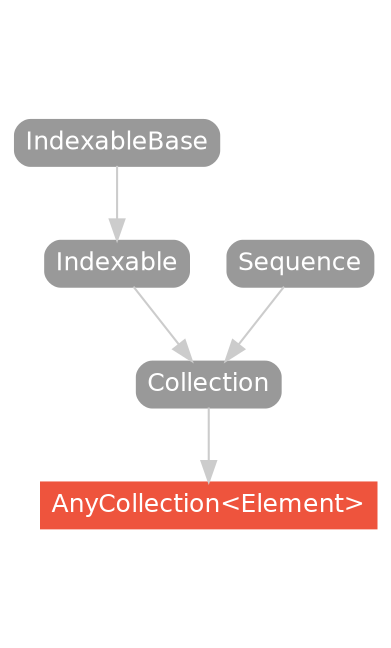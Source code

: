 strict digraph "AnyCollection<Element> - Type Hierarchy - SwiftDoc.org" {
    pad="0.1,0.8"
    node [shape=box, style="filled,rounded", color="#999999", fillcolor="#999999", fontcolor=white, fontname=Helvetica, fontnames="Helvetica,sansserif", fontsize=12, margin="0.07,0.05", height="0.3"]
    edge [color="#cccccc"]
    "AnyCollection<Element>" [URL="/type/AnyCollection/", style="filled", fillcolor="#ee543d", color="#ee543d"]
    "Collection" [URL="/protocol/Collection/hierarchy/"]
    "Indexable" [URL="/protocol/Indexable/hierarchy/"]
    "IndexableBase" [URL="/protocol/IndexableBase/hierarchy/"]
    "Sequence" [URL="/protocol/Sequence/hierarchy/"]    "Collection" -> "AnyCollection<Element>"
    "Indexable" -> "Collection"
    "Sequence" -> "Collection"
    "IndexableBase" -> "Indexable"
    subgraph Types {
        rank = max; "AnyCollection<Element>";
    }
}